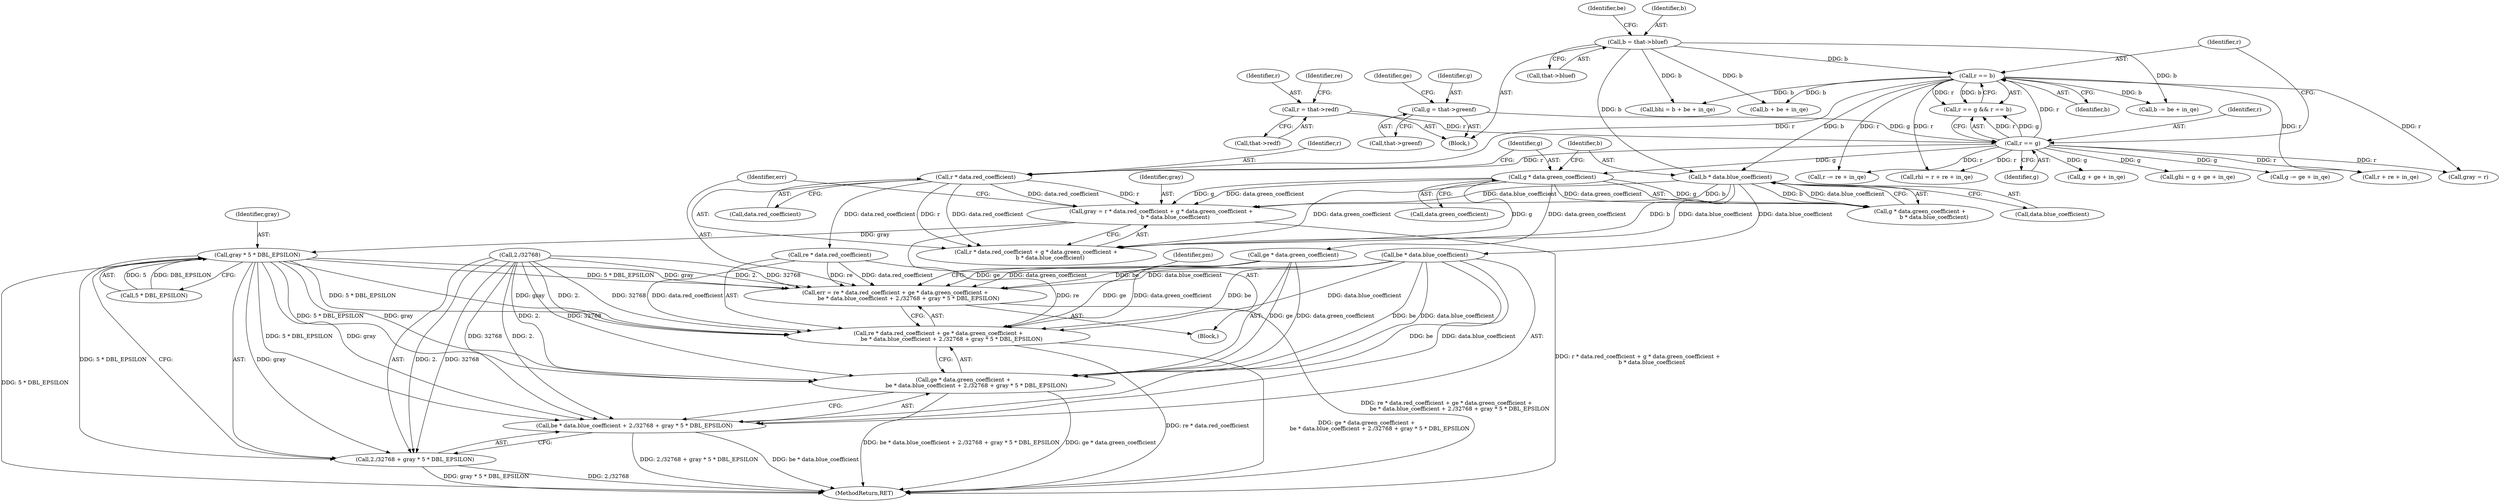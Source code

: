 digraph "0_Android_9d4853418ab2f754c2b63e091c29c5529b8b86ca_77@integer" {
"1000238" [label="(Call,gray = r * data.red_coefficient + g * data.green_coefficient +\n                b * data.blue_coefficient)"];
"1000241" [label="(Call,r * data.red_coefficient)"];
"1000206" [label="(Call,r == b)"];
"1000203" [label="(Call,r == g)"];
"1000166" [label="(Call,r = that->redf)"];
"1000178" [label="(Call,g = that->greenf)"];
"1000190" [label="(Call,b = that->bluef)"];
"1000247" [label="(Call,g * data.green_coefficient)"];
"1000252" [label="(Call,b * data.blue_coefficient)"];
"1000281" [label="(Call,gray * 5 * DBL_EPSILON)"];
"1000257" [label="(Call,err = re * data.red_coefficient + ge * data.green_coefficient +\n               be * data.blue_coefficient + 2./32768 + gray * 5 * DBL_EPSILON)"];
"1000259" [label="(Call,re * data.red_coefficient + ge * data.green_coefficient +\n               be * data.blue_coefficient + 2./32768 + gray * 5 * DBL_EPSILON)"];
"1000265" [label="(Call,ge * data.green_coefficient +\n               be * data.blue_coefficient + 2./32768 + gray * 5 * DBL_EPSILON)"];
"1000271" [label="(Call,be * data.blue_coefficient + 2./32768 + gray * 5 * DBL_EPSILON)"];
"1000277" [label="(Call,2./32768 + gray * 5 * DBL_EPSILON)"];
"1000258" [label="(Identifier,err)"];
"1000282" [label="(Identifier,gray)"];
"1000387" [label="(Call,g -= ge + in_qe)"];
"1000246" [label="(Call,g * data.green_coefficient +\n                b * data.blue_coefficient)"];
"1000663" [label="(Identifier,pm)"];
"1000238" [label="(Call,gray = r * data.red_coefficient + g * data.green_coefficient +\n                b * data.blue_coefficient)"];
"1001325" [label="(MethodReturn,RET)"];
"1000167" [label="(Identifier,r)"];
"1000271" [label="(Call,be * data.blue_coefficient + 2./32768 + gray * 5 * DBL_EPSILON)"];
"1000203" [label="(Call,r == g)"];
"1000190" [label="(Call,b = that->bluef)"];
"1000237" [label="(Block,)"];
"1000399" [label="(Call,bhi = b + be + in_qe)"];
"1000265" [label="(Call,ge * data.green_coefficient +\n               be * data.blue_coefficient + 2./32768 + gray * 5 * DBL_EPSILON)"];
"1000192" [label="(Call,that->bluef)"];
"1000260" [label="(Call,re * data.red_coefficient)"];
"1000249" [label="(Call,data.green_coefficient)"];
"1000179" [label="(Identifier,g)"];
"1000278" [label="(Call,2./32768)"];
"1000240" [label="(Call,r * data.red_coefficient + g * data.green_coefficient +\n                b * data.blue_coefficient)"];
"1000202" [label="(Call,r == g && r == b)"];
"1000243" [label="(Call,data.red_coefficient)"];
"1000283" [label="(Call,5 * DBL_EPSILON)"];
"1000413" [label="(Call,b -= be + in_qe)"];
"1000204" [label="(Identifier,r)"];
"1000168" [label="(Call,that->redf)"];
"1000210" [label="(Call,gray = r)"];
"1000242" [label="(Identifier,r)"];
"1000257" [label="(Call,err = re * data.red_coefficient + ge * data.green_coefficient +\n               be * data.blue_coefficient + 2./32768 + gray * 5 * DBL_EPSILON)"];
"1000347" [label="(Call,rhi = r + re + in_qe)"];
"1000197" [label="(Identifier,be)"];
"1000164" [label="(Block,)"];
"1000266" [label="(Call,ge * data.green_coefficient)"];
"1000272" [label="(Call,be * data.blue_coefficient)"];
"1000173" [label="(Identifier,re)"];
"1000185" [label="(Identifier,ge)"];
"1000259" [label="(Call,re * data.red_coefficient + ge * data.green_coefficient +\n               be * data.blue_coefficient + 2./32768 + gray * 5 * DBL_EPSILON)"];
"1000247" [label="(Call,g * data.green_coefficient)"];
"1000254" [label="(Call,data.blue_coefficient)"];
"1000166" [label="(Call,r = that->redf)"];
"1000277" [label="(Call,2./32768 + gray * 5 * DBL_EPSILON)"];
"1000253" [label="(Identifier,b)"];
"1000241" [label="(Call,r * data.red_coefficient)"];
"1000281" [label="(Call,gray * 5 * DBL_EPSILON)"];
"1000191" [label="(Identifier,b)"];
"1000178" [label="(Call,g = that->greenf)"];
"1000207" [label="(Identifier,r)"];
"1000239" [label="(Identifier,gray)"];
"1000206" [label="(Call,r == b)"];
"1000349" [label="(Call,r + re + in_qe)"];
"1000205" [label="(Identifier,g)"];
"1000208" [label="(Identifier,b)"];
"1000375" [label="(Call,g + ge + in_qe)"];
"1000180" [label="(Call,that->greenf)"];
"1000373" [label="(Call,ghi = g + ge + in_qe)"];
"1000401" [label="(Call,b + be + in_qe)"];
"1000248" [label="(Identifier,g)"];
"1000252" [label="(Call,b * data.blue_coefficient)"];
"1000361" [label="(Call,r -= re + in_qe)"];
"1000238" -> "1000237"  [label="AST: "];
"1000238" -> "1000240"  [label="CFG: "];
"1000239" -> "1000238"  [label="AST: "];
"1000240" -> "1000238"  [label="AST: "];
"1000258" -> "1000238"  [label="CFG: "];
"1000238" -> "1001325"  [label="DDG: r * data.red_coefficient + g * data.green_coefficient +\n                b * data.blue_coefficient"];
"1000241" -> "1000238"  [label="DDG: r"];
"1000241" -> "1000238"  [label="DDG: data.red_coefficient"];
"1000247" -> "1000238"  [label="DDG: g"];
"1000247" -> "1000238"  [label="DDG: data.green_coefficient"];
"1000252" -> "1000238"  [label="DDG: b"];
"1000252" -> "1000238"  [label="DDG: data.blue_coefficient"];
"1000238" -> "1000281"  [label="DDG: gray"];
"1000241" -> "1000240"  [label="AST: "];
"1000241" -> "1000243"  [label="CFG: "];
"1000242" -> "1000241"  [label="AST: "];
"1000243" -> "1000241"  [label="AST: "];
"1000248" -> "1000241"  [label="CFG: "];
"1000241" -> "1000240"  [label="DDG: r"];
"1000241" -> "1000240"  [label="DDG: data.red_coefficient"];
"1000206" -> "1000241"  [label="DDG: r"];
"1000203" -> "1000241"  [label="DDG: r"];
"1000241" -> "1000260"  [label="DDG: data.red_coefficient"];
"1000206" -> "1000202"  [label="AST: "];
"1000206" -> "1000208"  [label="CFG: "];
"1000207" -> "1000206"  [label="AST: "];
"1000208" -> "1000206"  [label="AST: "];
"1000202" -> "1000206"  [label="CFG: "];
"1000206" -> "1000202"  [label="DDG: r"];
"1000206" -> "1000202"  [label="DDG: b"];
"1000203" -> "1000206"  [label="DDG: r"];
"1000190" -> "1000206"  [label="DDG: b"];
"1000206" -> "1000210"  [label="DDG: r"];
"1000206" -> "1000252"  [label="DDG: b"];
"1000206" -> "1000347"  [label="DDG: r"];
"1000206" -> "1000349"  [label="DDG: r"];
"1000206" -> "1000361"  [label="DDG: r"];
"1000206" -> "1000399"  [label="DDG: b"];
"1000206" -> "1000401"  [label="DDG: b"];
"1000206" -> "1000413"  [label="DDG: b"];
"1000203" -> "1000202"  [label="AST: "];
"1000203" -> "1000205"  [label="CFG: "];
"1000204" -> "1000203"  [label="AST: "];
"1000205" -> "1000203"  [label="AST: "];
"1000207" -> "1000203"  [label="CFG: "];
"1000202" -> "1000203"  [label="CFG: "];
"1000203" -> "1000202"  [label="DDG: r"];
"1000203" -> "1000202"  [label="DDG: g"];
"1000166" -> "1000203"  [label="DDG: r"];
"1000178" -> "1000203"  [label="DDG: g"];
"1000203" -> "1000210"  [label="DDG: r"];
"1000203" -> "1000247"  [label="DDG: g"];
"1000203" -> "1000347"  [label="DDG: r"];
"1000203" -> "1000349"  [label="DDG: r"];
"1000203" -> "1000361"  [label="DDG: r"];
"1000203" -> "1000373"  [label="DDG: g"];
"1000203" -> "1000375"  [label="DDG: g"];
"1000203" -> "1000387"  [label="DDG: g"];
"1000166" -> "1000164"  [label="AST: "];
"1000166" -> "1000168"  [label="CFG: "];
"1000167" -> "1000166"  [label="AST: "];
"1000168" -> "1000166"  [label="AST: "];
"1000173" -> "1000166"  [label="CFG: "];
"1000178" -> "1000164"  [label="AST: "];
"1000178" -> "1000180"  [label="CFG: "];
"1000179" -> "1000178"  [label="AST: "];
"1000180" -> "1000178"  [label="AST: "];
"1000185" -> "1000178"  [label="CFG: "];
"1000190" -> "1000164"  [label="AST: "];
"1000190" -> "1000192"  [label="CFG: "];
"1000191" -> "1000190"  [label="AST: "];
"1000192" -> "1000190"  [label="AST: "];
"1000197" -> "1000190"  [label="CFG: "];
"1000190" -> "1000252"  [label="DDG: b"];
"1000190" -> "1000399"  [label="DDG: b"];
"1000190" -> "1000401"  [label="DDG: b"];
"1000190" -> "1000413"  [label="DDG: b"];
"1000247" -> "1000246"  [label="AST: "];
"1000247" -> "1000249"  [label="CFG: "];
"1000248" -> "1000247"  [label="AST: "];
"1000249" -> "1000247"  [label="AST: "];
"1000253" -> "1000247"  [label="CFG: "];
"1000247" -> "1000240"  [label="DDG: g"];
"1000247" -> "1000240"  [label="DDG: data.green_coefficient"];
"1000247" -> "1000246"  [label="DDG: g"];
"1000247" -> "1000246"  [label="DDG: data.green_coefficient"];
"1000247" -> "1000266"  [label="DDG: data.green_coefficient"];
"1000252" -> "1000246"  [label="AST: "];
"1000252" -> "1000254"  [label="CFG: "];
"1000253" -> "1000252"  [label="AST: "];
"1000254" -> "1000252"  [label="AST: "];
"1000246" -> "1000252"  [label="CFG: "];
"1000252" -> "1000240"  [label="DDG: b"];
"1000252" -> "1000240"  [label="DDG: data.blue_coefficient"];
"1000252" -> "1000246"  [label="DDG: b"];
"1000252" -> "1000246"  [label="DDG: data.blue_coefficient"];
"1000252" -> "1000272"  [label="DDG: data.blue_coefficient"];
"1000281" -> "1000277"  [label="AST: "];
"1000281" -> "1000283"  [label="CFG: "];
"1000282" -> "1000281"  [label="AST: "];
"1000283" -> "1000281"  [label="AST: "];
"1000277" -> "1000281"  [label="CFG: "];
"1000281" -> "1001325"  [label="DDG: 5 * DBL_EPSILON"];
"1000281" -> "1000257"  [label="DDG: gray"];
"1000281" -> "1000257"  [label="DDG: 5 * DBL_EPSILON"];
"1000281" -> "1000259"  [label="DDG: gray"];
"1000281" -> "1000259"  [label="DDG: 5 * DBL_EPSILON"];
"1000281" -> "1000265"  [label="DDG: gray"];
"1000281" -> "1000265"  [label="DDG: 5 * DBL_EPSILON"];
"1000281" -> "1000271"  [label="DDG: gray"];
"1000281" -> "1000271"  [label="DDG: 5 * DBL_EPSILON"];
"1000281" -> "1000277"  [label="DDG: gray"];
"1000281" -> "1000277"  [label="DDG: 5 * DBL_EPSILON"];
"1000283" -> "1000281"  [label="DDG: 5"];
"1000283" -> "1000281"  [label="DDG: DBL_EPSILON"];
"1000257" -> "1000237"  [label="AST: "];
"1000257" -> "1000259"  [label="CFG: "];
"1000258" -> "1000257"  [label="AST: "];
"1000259" -> "1000257"  [label="AST: "];
"1000663" -> "1000257"  [label="CFG: "];
"1000257" -> "1001325"  [label="DDG: re * data.red_coefficient + ge * data.green_coefficient +\n               be * data.blue_coefficient + 2./32768 + gray * 5 * DBL_EPSILON"];
"1000260" -> "1000257"  [label="DDG: re"];
"1000260" -> "1000257"  [label="DDG: data.red_coefficient"];
"1000266" -> "1000257"  [label="DDG: ge"];
"1000266" -> "1000257"  [label="DDG: data.green_coefficient"];
"1000272" -> "1000257"  [label="DDG: be"];
"1000272" -> "1000257"  [label="DDG: data.blue_coefficient"];
"1000278" -> "1000257"  [label="DDG: 2."];
"1000278" -> "1000257"  [label="DDG: 32768"];
"1000259" -> "1000265"  [label="CFG: "];
"1000260" -> "1000259"  [label="AST: "];
"1000265" -> "1000259"  [label="AST: "];
"1000259" -> "1001325"  [label="DDG: re * data.red_coefficient"];
"1000259" -> "1001325"  [label="DDG: ge * data.green_coefficient +\n               be * data.blue_coefficient + 2./32768 + gray * 5 * DBL_EPSILON"];
"1000260" -> "1000259"  [label="DDG: re"];
"1000260" -> "1000259"  [label="DDG: data.red_coefficient"];
"1000266" -> "1000259"  [label="DDG: ge"];
"1000266" -> "1000259"  [label="DDG: data.green_coefficient"];
"1000272" -> "1000259"  [label="DDG: be"];
"1000272" -> "1000259"  [label="DDG: data.blue_coefficient"];
"1000278" -> "1000259"  [label="DDG: 2."];
"1000278" -> "1000259"  [label="DDG: 32768"];
"1000265" -> "1000271"  [label="CFG: "];
"1000266" -> "1000265"  [label="AST: "];
"1000271" -> "1000265"  [label="AST: "];
"1000265" -> "1001325"  [label="DDG: ge * data.green_coefficient"];
"1000265" -> "1001325"  [label="DDG: be * data.blue_coefficient + 2./32768 + gray * 5 * DBL_EPSILON"];
"1000266" -> "1000265"  [label="DDG: ge"];
"1000266" -> "1000265"  [label="DDG: data.green_coefficient"];
"1000272" -> "1000265"  [label="DDG: be"];
"1000272" -> "1000265"  [label="DDG: data.blue_coefficient"];
"1000278" -> "1000265"  [label="DDG: 2."];
"1000278" -> "1000265"  [label="DDG: 32768"];
"1000271" -> "1000277"  [label="CFG: "];
"1000272" -> "1000271"  [label="AST: "];
"1000277" -> "1000271"  [label="AST: "];
"1000271" -> "1001325"  [label="DDG: 2./32768 + gray * 5 * DBL_EPSILON"];
"1000271" -> "1001325"  [label="DDG: be * data.blue_coefficient"];
"1000272" -> "1000271"  [label="DDG: be"];
"1000272" -> "1000271"  [label="DDG: data.blue_coefficient"];
"1000278" -> "1000271"  [label="DDG: 2."];
"1000278" -> "1000271"  [label="DDG: 32768"];
"1000278" -> "1000277"  [label="AST: "];
"1000277" -> "1001325"  [label="DDG: 2./32768"];
"1000277" -> "1001325"  [label="DDG: gray * 5 * DBL_EPSILON"];
"1000278" -> "1000277"  [label="DDG: 2."];
"1000278" -> "1000277"  [label="DDG: 32768"];
}
